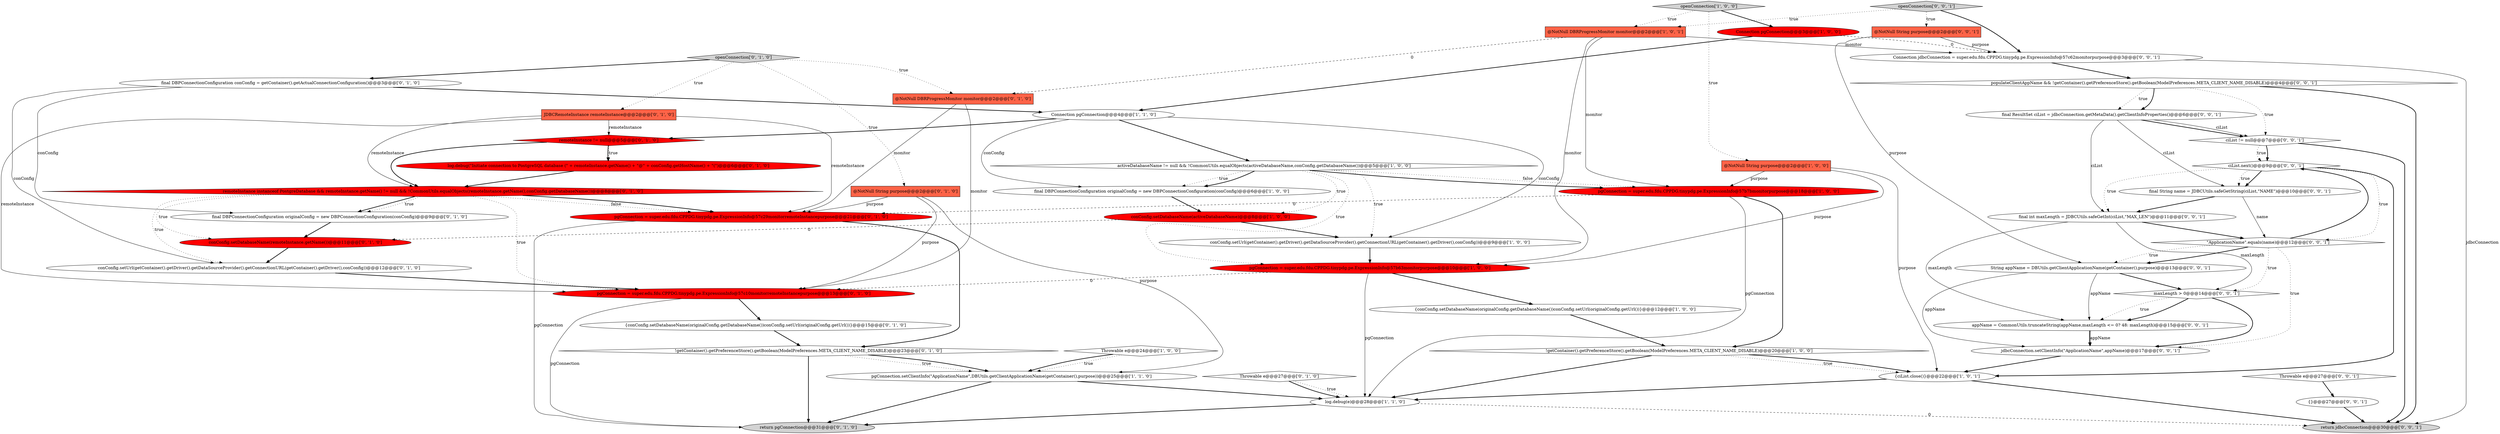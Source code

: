 digraph {
33 [style = filled, label = "pgConnection = super.edu.fdu.CPPDG.tinypdg.pe.ExpressionInfo@57c29monitorremoteInstancepurpose@@@21@@@['0', '1', '0']", fillcolor = red, shape = ellipse image = "AAA1AAABBB2BBB"];
31 [style = filled, label = "return pgConnection@@@31@@@['0', '1', '0']", fillcolor = lightgray, shape = ellipse image = "AAA0AAABBB2BBB"];
8 [style = filled, label = "conConfig.setDatabaseName(activeDatabaseName)@@@8@@@['1', '0', '0']", fillcolor = red, shape = ellipse image = "AAA1AAABBB1BBB"];
20 [style = filled, label = "@NotNull String purpose@@@2@@@['0', '1', '0']", fillcolor = tomato, shape = box image = "AAA0AAABBB2BBB"];
27 [style = filled, label = "JDBCRemoteInstance remoteInstance@@@2@@@['0', '1', '0']", fillcolor = tomato, shape = box image = "AAA0AAABBB2BBB"];
14 [style = filled, label = "log.debug(e)@@@28@@@['1', '1', '0']", fillcolor = white, shape = ellipse image = "AAA0AAABBB1BBB"];
28 [style = filled, label = "final DBPConnectionConfiguration conConfig = getContainer().getActualConnectionConfiguration()@@@3@@@['0', '1', '0']", fillcolor = white, shape = ellipse image = "AAA0AAABBB2BBB"];
37 [style = filled, label = "ciList.next()@@@9@@@['0', '0', '1']", fillcolor = white, shape = diamond image = "AAA0AAABBB3BBB"];
25 [style = filled, label = "log.debug(\"Initiate connection to PostgreSQL database (\" + remoteInstance.getName() + \"@\" + conConfig.getHostName() + \"(\")@@@6@@@['0', '1', '0']", fillcolor = red, shape = ellipse image = "AAA1AAABBB2BBB"];
47 [style = filled, label = "final String name = JDBCUtils.safeGetString(ciList,\"NAME\")@@@10@@@['0', '0', '1']", fillcolor = white, shape = ellipse image = "AAA0AAABBB3BBB"];
48 [style = filled, label = "\"ApplicationName\".equals(name)@@@12@@@['0', '0', '1']", fillcolor = white, shape = diamond image = "AAA0AAABBB3BBB"];
50 [style = filled, label = "Throwable e@@@27@@@['0', '0', '1']", fillcolor = white, shape = diamond image = "AAA0AAABBB3BBB"];
29 [style = filled, label = "@NotNull DBRProgressMonitor monitor@@@2@@@['0', '1', '0']", fillcolor = tomato, shape = box image = "AAA1AAABBB2BBB"];
0 [style = filled, label = "activeDatabaseName != null && !CommonUtils.equalObjects(activeDatabaseName,conConfig.getDatabaseName())@@@5@@@['1', '0', '0']", fillcolor = white, shape = diamond image = "AAA0AAABBB1BBB"];
2 [style = filled, label = "!getContainer().getPreferenceStore().getBoolean(ModelPreferences.META_CLIENT_NAME_DISABLE)@@@20@@@['1', '0', '0']", fillcolor = white, shape = diamond image = "AAA0AAABBB1BBB"];
6 [style = filled, label = "{conConfig.setDatabaseName(originalConfig.getDatabaseName())conConfig.setUrl(originalConfig.getUrl())}@@@12@@@['1', '0', '0']", fillcolor = white, shape = ellipse image = "AAA0AAABBB1BBB"];
18 [style = filled, label = "{conConfig.setDatabaseName(originalConfig.getDatabaseName())conConfig.setUrl(originalConfig.getUrl())}@@@15@@@['0', '1', '0']", fillcolor = white, shape = ellipse image = "AAA0AAABBB2BBB"];
5 [style = filled, label = "{ciList.close()}@@@22@@@['1', '0', '1']", fillcolor = white, shape = ellipse image = "AAA0AAABBB1BBB"];
1 [style = filled, label = "@NotNull String purpose@@@2@@@['1', '0', '0']", fillcolor = tomato, shape = box image = "AAA0AAABBB1BBB"];
45 [style = filled, label = "Connection jdbcConnection = super.edu.fdu.CPPDG.tinypdg.pe.ExpressionInfo@57c62monitorpurpose@@@3@@@['0', '0', '1']", fillcolor = white, shape = ellipse image = "AAA0AAABBB3BBB"];
7 [style = filled, label = "pgConnection = super.edu.fdu.CPPDG.tinypdg.pe.ExpressionInfo@57b63monitorpurpose@@@10@@@['1', '0', '0']", fillcolor = red, shape = ellipse image = "AAA1AAABBB1BBB"];
30 [style = filled, label = "remoteInstance instanceof PostgreDatabase && remoteInstance.getName() != null && !CommonUtils.equalObjects(remoteInstance.getName(),conConfig.getDatabaseName())@@@8@@@['0', '1', '0']", fillcolor = red, shape = diamond image = "AAA1AAABBB2BBB"];
41 [style = filled, label = "@NotNull String purpose@@@2@@@['0', '0', '1']", fillcolor = tomato, shape = box image = "AAA0AAABBB3BBB"];
39 [style = filled, label = "maxLength > 0@@@14@@@['0', '0', '1']", fillcolor = white, shape = diamond image = "AAA0AAABBB3BBB"];
42 [style = filled, label = "final ResultSet ciList = jdbcConnection.getMetaData().getClientInfoProperties()@@@6@@@['0', '0', '1']", fillcolor = white, shape = ellipse image = "AAA0AAABBB3BBB"];
43 [style = filled, label = "ciList != null@@@7@@@['0', '0', '1']", fillcolor = white, shape = diamond image = "AAA0AAABBB3BBB"];
49 [style = filled, label = "appName = CommonUtils.truncateString(appName,maxLength <= 0? 48: maxLength)@@@15@@@['0', '0', '1']", fillcolor = white, shape = ellipse image = "AAA0AAABBB3BBB"];
32 [style = filled, label = "pgConnection = super.edu.fdu.CPPDG.tinypdg.pe.ExpressionInfo@57c10monitorremoteInstancepurpose@@@13@@@['0', '1', '0']", fillcolor = red, shape = ellipse image = "AAA1AAABBB2BBB"];
9 [style = filled, label = "pgConnection = super.edu.fdu.CPPDG.tinypdg.pe.ExpressionInfo@57b7bmonitorpurpose@@@18@@@['1', '0', '0']", fillcolor = red, shape = ellipse image = "AAA1AAABBB1BBB"];
26 [style = filled, label = "conConfig.setUrl(getContainer().getDriver().getDataSourceProvider().getConnectionURL(getContainer().getDriver(),conConfig))@@@12@@@['0', '1', '0']", fillcolor = white, shape = ellipse image = "AAA0AAABBB2BBB"];
15 [style = filled, label = "@NotNull DBRProgressMonitor monitor@@@2@@@['1', '0', '1']", fillcolor = tomato, shape = box image = "AAA0AAABBB1BBB"];
44 [style = filled, label = "populateClientAppName && !getContainer().getPreferenceStore().getBoolean(ModelPreferences.META_CLIENT_NAME_DISABLE)@@@4@@@['0', '0', '1']", fillcolor = white, shape = diamond image = "AAA0AAABBB3BBB"];
23 [style = filled, label = "!getContainer().getPreferenceStore().getBoolean(ModelPreferences.META_CLIENT_NAME_DISABLE)@@@23@@@['0', '1', '0']", fillcolor = white, shape = diamond image = "AAA0AAABBB2BBB"];
16 [style = filled, label = "conConfig.setUrl(getContainer().getDriver().getDataSourceProvider().getConnectionURL(getContainer().getDriver(),conConfig))@@@9@@@['1', '0', '0']", fillcolor = white, shape = ellipse image = "AAA0AAABBB1BBB"];
24 [style = filled, label = "Throwable e@@@27@@@['0', '1', '0']", fillcolor = white, shape = diamond image = "AAA0AAABBB2BBB"];
35 [style = filled, label = "final int maxLength = JDBCUtils.safeGetInt(ciList,\"MAX_LEN\")@@@11@@@['0', '0', '1']", fillcolor = white, shape = ellipse image = "AAA0AAABBB3BBB"];
10 [style = filled, label = "Connection pgConnection@@@3@@@['1', '0', '0']", fillcolor = red, shape = ellipse image = "AAA1AAABBB1BBB"];
38 [style = filled, label = "String appName = DBUtils.getClientApplicationName(getContainer(),purpose)@@@13@@@['0', '0', '1']", fillcolor = white, shape = ellipse image = "AAA0AAABBB3BBB"];
19 [style = filled, label = "openConnection['0', '1', '0']", fillcolor = lightgray, shape = diamond image = "AAA0AAABBB2BBB"];
4 [style = filled, label = "pgConnection.setClientInfo(\"ApplicationName\",DBUtils.getClientApplicationName(getContainer(),purpose))@@@25@@@['1', '1', '0']", fillcolor = white, shape = ellipse image = "AAA0AAABBB1BBB"];
34 [style = filled, label = "{}@@@27@@@['0', '0', '1']", fillcolor = white, shape = ellipse image = "AAA0AAABBB3BBB"];
46 [style = filled, label = "openConnection['0', '0', '1']", fillcolor = lightgray, shape = diamond image = "AAA0AAABBB3BBB"];
3 [style = filled, label = "openConnection['1', '0', '0']", fillcolor = lightgray, shape = diamond image = "AAA0AAABBB1BBB"];
21 [style = filled, label = "final DBPConnectionConfiguration originalConfig = new DBPConnectionConfiguration(conConfig)@@@9@@@['0', '1', '0']", fillcolor = white, shape = ellipse image = "AAA0AAABBB2BBB"];
17 [style = filled, label = "conConfig.setDatabaseName(remoteInstance.getName())@@@11@@@['0', '1', '0']", fillcolor = red, shape = ellipse image = "AAA1AAABBB2BBB"];
11 [style = filled, label = "final DBPConnectionConfiguration originalConfig = new DBPConnectionConfiguration(conConfig)@@@6@@@['1', '0', '0']", fillcolor = white, shape = ellipse image = "AAA0AAABBB1BBB"];
13 [style = filled, label = "Connection pgConnection@@@4@@@['1', '1', '0']", fillcolor = white, shape = ellipse image = "AAA0AAABBB1BBB"];
36 [style = filled, label = "jdbcConnection.setClientInfo(\"ApplicationName\",appName)@@@17@@@['0', '0', '1']", fillcolor = white, shape = ellipse image = "AAA0AAABBB3BBB"];
12 [style = filled, label = "Throwable e@@@24@@@['1', '0', '0']", fillcolor = white, shape = diamond image = "AAA0AAABBB1BBB"];
40 [style = filled, label = "return jdbcConnection@@@30@@@['0', '0', '1']", fillcolor = lightgray, shape = ellipse image = "AAA0AAABBB3BBB"];
22 [style = filled, label = "remoteInstance != null@@@5@@@['0', '1', '0']", fillcolor = red, shape = diamond image = "AAA1AAABBB2BBB"];
8->16 [style = bold, label=""];
35->48 [style = bold, label=""];
7->14 [style = solid, label="pgConnection"];
25->30 [style = bold, label=""];
9->14 [style = solid, label="pgConnection"];
16->7 [style = bold, label=""];
35->39 [style = solid, label="maxLength"];
38->39 [style = bold, label=""];
22->30 [style = bold, label=""];
37->5 [style = bold, label=""];
43->40 [style = bold, label=""];
23->4 [style = dotted, label="true"];
1->5 [style = solid, label="purpose"];
48->39 [style = dotted, label="true"];
2->14 [style = bold, label=""];
39->49 [style = bold, label=""];
13->22 [style = bold, label=""];
19->28 [style = bold, label=""];
32->18 [style = bold, label=""];
13->16 [style = solid, label="conConfig"];
30->33 [style = dotted, label="false"];
0->11 [style = dotted, label="true"];
49->36 [style = bold, label=""];
0->7 [style = dotted, label="true"];
37->48 [style = dotted, label="true"];
22->25 [style = bold, label=""];
48->37 [style = bold, label=""];
26->32 [style = bold, label=""];
9->2 [style = bold, label=""];
44->43 [style = dotted, label="true"];
13->11 [style = solid, label="conConfig"];
20->33 [style = solid, label="purpose"];
27->30 [style = solid, label="remoteInstance"];
19->27 [style = dotted, label="true"];
15->29 [style = dashed, label="0"];
20->32 [style = solid, label="purpose"];
48->36 [style = dotted, label="true"];
29->33 [style = solid, label="monitor"];
6->2 [style = bold, label=""];
33->23 [style = bold, label=""];
0->8 [style = dotted, label="true"];
3->10 [style = bold, label=""];
19->29 [style = dotted, label="true"];
44->42 [style = dotted, label="true"];
28->21 [style = solid, label="conConfig"];
15->7 [style = solid, label="monitor"];
7->6 [style = bold, label=""];
30->32 [style = dotted, label="true"];
42->47 [style = solid, label="ciList"];
11->8 [style = bold, label=""];
12->4 [style = dotted, label="true"];
49->36 [style = solid, label="appName"];
3->1 [style = dotted, label="true"];
14->40 [style = dashed, label="0"];
10->45 [style = dashed, label="0"];
15->9 [style = solid, label="monitor"];
13->0 [style = bold, label=""];
37->47 [style = bold, label=""];
1->9 [style = solid, label="purpose"];
33->31 [style = solid, label="pgConnection"];
50->34 [style = bold, label=""];
23->31 [style = bold, label=""];
44->42 [style = bold, label=""];
4->14 [style = bold, label=""];
30->33 [style = bold, label=""];
18->23 [style = bold, label=""];
34->40 [style = bold, label=""];
39->49 [style = dotted, label="true"];
22->25 [style = dotted, label="true"];
42->35 [style = solid, label="ciList"];
0->11 [style = bold, label=""];
41->38 [style = solid, label="purpose"];
45->44 [style = bold, label=""];
0->9 [style = dotted, label="false"];
4->31 [style = bold, label=""];
37->35 [style = dotted, label="true"];
30->21 [style = bold, label=""];
35->49 [style = solid, label="maxLength"];
10->13 [style = bold, label=""];
3->15 [style = dotted, label="true"];
14->31 [style = bold, label=""];
8->17 [style = dashed, label="0"];
7->32 [style = dashed, label="0"];
38->49 [style = solid, label="appName"];
36->5 [style = bold, label=""];
27->33 [style = solid, label="remoteInstance"];
0->16 [style = dotted, label="true"];
30->17 [style = dotted, label="true"];
5->40 [style = bold, label=""];
2->5 [style = dotted, label="true"];
48->38 [style = dotted, label="true"];
38->36 [style = solid, label="appName"];
2->5 [style = bold, label=""];
27->22 [style = solid, label="remoteInstance"];
0->9 [style = bold, label=""];
17->26 [style = bold, label=""];
42->43 [style = bold, label=""];
24->14 [style = dotted, label="true"];
1->7 [style = solid, label="purpose"];
19->20 [style = dotted, label="true"];
45->40 [style = solid, label="jdbcConnection"];
15->45 [style = solid, label="monitor"];
23->4 [style = bold, label=""];
44->40 [style = bold, label=""];
28->13 [style = bold, label=""];
43->37 [style = bold, label=""];
30->26 [style = dotted, label="true"];
42->43 [style = solid, label="ciList"];
5->14 [style = bold, label=""];
46->41 [style = dotted, label="true"];
47->35 [style = bold, label=""];
30->21 [style = dotted, label="true"];
24->14 [style = bold, label=""];
9->33 [style = dashed, label="0"];
28->26 [style = solid, label="conConfig"];
43->37 [style = dotted, label="true"];
48->38 [style = bold, label=""];
12->4 [style = bold, label=""];
20->4 [style = solid, label="purpose"];
27->32 [style = solid, label="remoteInstance"];
37->47 [style = dotted, label="true"];
32->31 [style = solid, label="pgConnection"];
46->45 [style = bold, label=""];
47->48 [style = solid, label="name"];
41->45 [style = solid, label="purpose"];
39->36 [style = bold, label=""];
29->32 [style = solid, label="monitor"];
21->17 [style = bold, label=""];
46->15 [style = dotted, label="true"];
}
